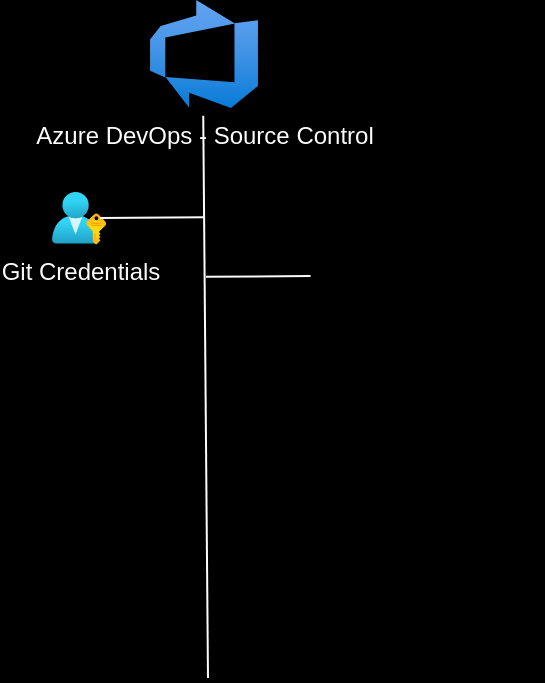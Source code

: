 <mxfile version="21.7.4" type="github">
  <diagram name="Page-1" id="RcgLLBFOb5c1mf_Pebtg">
    <mxGraphModel dx="1799" dy="1388" grid="0" gridSize="10" guides="1" tooltips="1" connect="1" arrows="1" fold="1" page="1" pageScale="1" pageWidth="1100" pageHeight="850" background="#000000" math="0" shadow="0">
      <root>
        <mxCell id="0" />
        <mxCell id="1" parent="0" />
        <mxCell id="q40XLnO_FTYuLqz50SgC-1" value="&lt;font style=&quot;background-color: rgb(0, 0, 0);&quot; color=&quot;#fcfcfc&quot;&gt;Azure DevOps - Source Control&lt;/font&gt;" style="image;aspect=fixed;html=1;points=[];align=center;fontSize=12;image=img/lib/azure2/devops/Azure_DevOps.svg;" vertex="1" parent="1">
          <mxGeometry x="-981" y="-790" width="54" height="54" as="geometry" />
        </mxCell>
        <mxCell id="q40XLnO_FTYuLqz50SgC-2" value="&lt;font style=&quot;background-color: rgb(0, 0, 0);&quot; color=&quot;#fafafa&quot;&gt;Git Credentials&lt;/font&gt;" style="image;aspect=fixed;html=1;points=[];align=center;fontSize=12;image=img/lib/azure2/azure_stack/User_Subscriptions.svg;" vertex="1" parent="1">
          <mxGeometry x="-1030" y="-694" width="27" height="26.21" as="geometry" />
        </mxCell>
        <mxCell id="q40XLnO_FTYuLqz50SgC-4" value="" style="endArrow=none;html=1;rounded=0;entryX=0.493;entryY=1.072;entryDx=0;entryDy=0;entryPerimeter=0;strokeColor=#FCFCFC;" edge="1" parent="1" target="q40XLnO_FTYuLqz50SgC-1">
          <mxGeometry width="50" height="50" relative="1" as="geometry">
            <mxPoint x="-952" y="-451" as="sourcePoint" />
            <mxPoint x="-786" y="-707" as="targetPoint" />
          </mxGeometry>
        </mxCell>
        <mxCell id="q40XLnO_FTYuLqz50SgC-6" value="" style="endArrow=none;html=1;rounded=0;" edge="1" parent="1">
          <mxGeometry width="50" height="50" relative="1" as="geometry">
            <mxPoint x="-836" y="-657" as="sourcePoint" />
            <mxPoint x="-786" y="-707" as="targetPoint" />
          </mxGeometry>
        </mxCell>
        <mxCell id="q40XLnO_FTYuLqz50SgC-8" value="" style="endArrow=none;html=1;rounded=0;strokeColor=#FAFAFA;exitX=0.953;exitY=0.511;exitDx=0;exitDy=0;exitPerimeter=0;" edge="1" parent="1">
          <mxGeometry width="50" height="50" relative="1" as="geometry">
            <mxPoint x="-1005.999" y="-680.997" as="sourcePoint" />
            <mxPoint x="-953.73" y="-681.39" as="targetPoint" />
          </mxGeometry>
        </mxCell>
        <mxCell id="q40XLnO_FTYuLqz50SgC-9" value="" style="endArrow=none;html=1;rounded=0;strokeColor=#FAFAFA;exitX=0.953;exitY=0.511;exitDx=0;exitDy=0;exitPerimeter=0;" edge="1" parent="1">
          <mxGeometry width="50" height="50" relative="1" as="geometry">
            <mxPoint x="-952.999" y="-651.607" as="sourcePoint" />
            <mxPoint x="-900.73" y="-652" as="targetPoint" />
          </mxGeometry>
        </mxCell>
      </root>
    </mxGraphModel>
  </diagram>
</mxfile>
